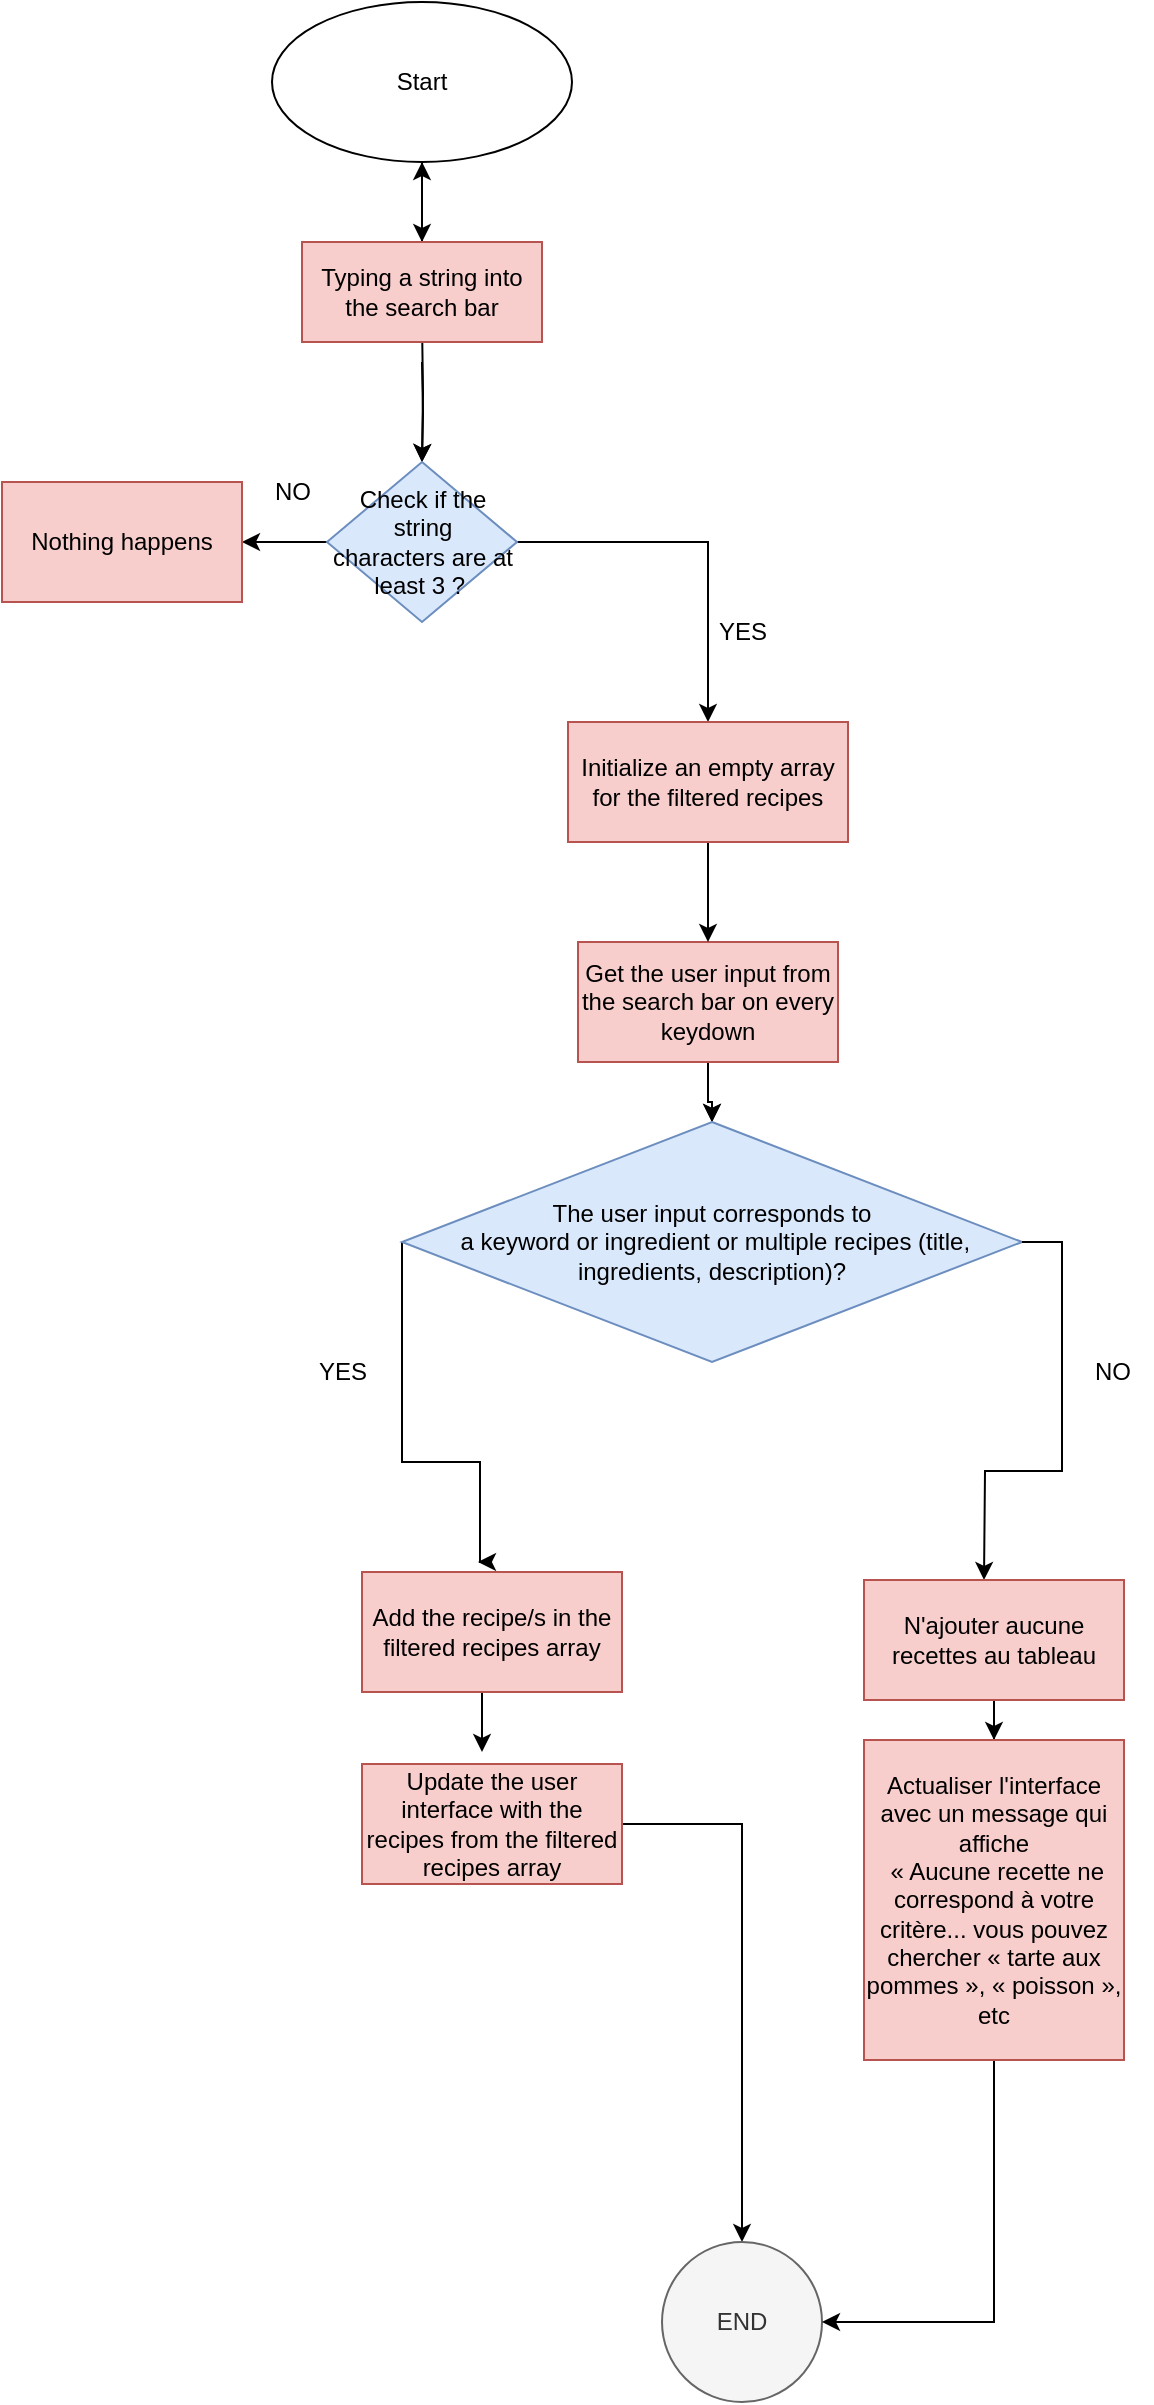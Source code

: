 <mxfile version="23.1.2" type="github">
  <diagram id="C5RBs43oDa-KdzZeNtuy" name="Page-1">
    <mxGraphModel dx="1434" dy="772" grid="1" gridSize="10" guides="1" tooltips="1" connect="1" arrows="1" fold="1" page="1" pageScale="1" pageWidth="827" pageHeight="1169" math="0" shadow="0">
      <root>
        <mxCell id="WIyWlLk6GJQsqaUBKTNV-0" />
        <mxCell id="WIyWlLk6GJQsqaUBKTNV-1" parent="WIyWlLk6GJQsqaUBKTNV-0" />
        <mxCell id="ekR93jH82zppxNUU2n5n-0" value="" style="edgeStyle=orthogonalEdgeStyle;rounded=0;orthogonalLoop=1;jettySize=auto;html=1;" edge="1" parent="WIyWlLk6GJQsqaUBKTNV-1" source="ekR93jH82zppxNUU2n5n-1">
          <mxGeometry relative="1" as="geometry">
            <mxPoint x="220" y="240" as="targetPoint" />
          </mxGeometry>
        </mxCell>
        <mxCell id="ekR93jH82zppxNUU2n5n-1" value="Start" style="ellipse;whiteSpace=wrap;html=1;" vertex="1" parent="WIyWlLk6GJQsqaUBKTNV-1">
          <mxGeometry x="145" y="120" width="150" height="80" as="geometry" />
        </mxCell>
        <mxCell id="ekR93jH82zppxNUU2n5n-2" value="" style="edgeStyle=orthogonalEdgeStyle;rounded=0;orthogonalLoop=1;jettySize=auto;html=1;" edge="1" parent="WIyWlLk6GJQsqaUBKTNV-1" source="ekR93jH82zppxNUU2n5n-4" target="ekR93jH82zppxNUU2n5n-12">
          <mxGeometry relative="1" as="geometry" />
        </mxCell>
        <mxCell id="ekR93jH82zppxNUU2n5n-3" value="" style="edgeStyle=orthogonalEdgeStyle;rounded=0;orthogonalLoop=1;jettySize=auto;html=1;" edge="1" parent="WIyWlLk6GJQsqaUBKTNV-1" source="ekR93jH82zppxNUU2n5n-4" target="ekR93jH82zppxNUU2n5n-12">
          <mxGeometry relative="1" as="geometry" />
        </mxCell>
        <mxCell id="ekR93jH82zppxNUU2n5n-4" value="Get the user input from the search bar on every keydown" style="rounded=0;whiteSpace=wrap;html=1;align=center;fillColor=#f8cecc;strokeColor=#b85450;" vertex="1" parent="WIyWlLk6GJQsqaUBKTNV-1">
          <mxGeometry x="298" y="590" width="130" height="60" as="geometry" />
        </mxCell>
        <mxCell id="ekR93jH82zppxNUU2n5n-5" value="" style="edgeStyle=orthogonalEdgeStyle;rounded=0;orthogonalLoop=1;jettySize=auto;html=1;" edge="1" parent="WIyWlLk6GJQsqaUBKTNV-1" target="ekR93jH82zppxNUU2n5n-9">
          <mxGeometry relative="1" as="geometry">
            <mxPoint x="220" y="280" as="sourcePoint" />
          </mxGeometry>
        </mxCell>
        <mxCell id="ekR93jH82zppxNUU2n5n-6" value="" style="edgeStyle=orthogonalEdgeStyle;rounded=0;orthogonalLoop=1;jettySize=auto;html=1;" edge="1" parent="WIyWlLk6GJQsqaUBKTNV-1" target="ekR93jH82zppxNUU2n5n-9">
          <mxGeometry relative="1" as="geometry">
            <mxPoint x="220" y="300" as="sourcePoint" />
          </mxGeometry>
        </mxCell>
        <mxCell id="ekR93jH82zppxNUU2n5n-8" value="" style="edgeStyle=orthogonalEdgeStyle;rounded=0;orthogonalLoop=1;jettySize=auto;html=1;" edge="1" parent="WIyWlLk6GJQsqaUBKTNV-1" source="ekR93jH82zppxNUU2n5n-9" target="ekR93jH82zppxNUU2n5n-17">
          <mxGeometry relative="1" as="geometry" />
        </mxCell>
        <mxCell id="ekR93jH82zppxNUU2n5n-27" style="edgeStyle=orthogonalEdgeStyle;rounded=0;orthogonalLoop=1;jettySize=auto;html=1;" edge="1" parent="WIyWlLk6GJQsqaUBKTNV-1" source="ekR93jH82zppxNUU2n5n-9">
          <mxGeometry relative="1" as="geometry">
            <mxPoint x="130" y="390" as="targetPoint" />
          </mxGeometry>
        </mxCell>
        <mxCell id="ekR93jH82zppxNUU2n5n-9" value="Check if the string &lt;br&gt;characters are at least 3 ?&amp;nbsp;" style="rhombus;whiteSpace=wrap;html=1;fillColor=#dae8fc;strokeColor=#6c8ebf;" vertex="1" parent="WIyWlLk6GJQsqaUBKTNV-1">
          <mxGeometry x="172.5" y="350" width="95" height="80" as="geometry" />
        </mxCell>
        <mxCell id="ekR93jH82zppxNUU2n5n-10" value="YES" style="text;html=1;align=center;verticalAlign=middle;resizable=0;points=[];autosize=1;strokeColor=none;fillColor=none;" vertex="1" parent="WIyWlLk6GJQsqaUBKTNV-1">
          <mxGeometry x="355" y="420" width="50" height="30" as="geometry" />
        </mxCell>
        <mxCell id="ekR93jH82zppxNUU2n5n-11" value="" style="edgeStyle=orthogonalEdgeStyle;rounded=0;orthogonalLoop=1;jettySize=auto;html=1;" edge="1" parent="WIyWlLk6GJQsqaUBKTNV-1" source="ekR93jH82zppxNUU2n5n-12">
          <mxGeometry relative="1" as="geometry">
            <mxPoint x="248" y="900" as="targetPoint" />
            <Array as="points">
              <mxPoint x="210" y="850" />
              <mxPoint x="249" y="850" />
            </Array>
          </mxGeometry>
        </mxCell>
        <mxCell id="ekR93jH82zppxNUU2n5n-12" value="&lt;div&gt;&lt;span style=&quot;background-color: initial;&quot;&gt;The user input corresponds to&lt;/span&gt;&lt;/div&gt;&lt;div&gt;&lt;span style=&quot;background-color: initial;&quot;&gt;&amp;nbsp;a keyword or ingredient or multiple recipes (title, ingredients, description)?&lt;/span&gt;&lt;br&gt;&lt;/div&gt;" style="rhombus;whiteSpace=wrap;html=1;fillColor=#dae8fc;strokeColor=#6c8ebf;" vertex="1" parent="WIyWlLk6GJQsqaUBKTNV-1">
          <mxGeometry x="210" y="680" width="310" height="120" as="geometry" />
        </mxCell>
        <mxCell id="ekR93jH82zppxNUU2n5n-13" value="" style="edgeStyle=orthogonalEdgeStyle;rounded=0;orthogonalLoop=1;jettySize=auto;html=1;" edge="1" parent="WIyWlLk6GJQsqaUBKTNV-1">
          <mxGeometry relative="1" as="geometry">
            <mxPoint x="250" y="965" as="sourcePoint" />
            <mxPoint x="250" y="995" as="targetPoint" />
          </mxGeometry>
        </mxCell>
        <mxCell id="ekR93jH82zppxNUU2n5n-14" value="Add the recipe/s in the filtered recipes array" style="rounded=0;whiteSpace=wrap;html=1;align=center;fillColor=#f8cecc;strokeColor=#b85450;" vertex="1" parent="WIyWlLk6GJQsqaUBKTNV-1">
          <mxGeometry x="190" y="905" width="130" height="60" as="geometry" />
        </mxCell>
        <mxCell id="ekR93jH82zppxNUU2n5n-15" value="YES" style="text;html=1;align=center;verticalAlign=middle;resizable=0;points=[];autosize=1;strokeColor=none;fillColor=none;" vertex="1" parent="WIyWlLk6GJQsqaUBKTNV-1">
          <mxGeometry x="155" y="790" width="50" height="30" as="geometry" />
        </mxCell>
        <mxCell id="ekR93jH82zppxNUU2n5n-16" value="" style="edgeStyle=orthogonalEdgeStyle;rounded=0;orthogonalLoop=1;jettySize=auto;html=1;entryX=0.5;entryY=0;entryDx=0;entryDy=0;" edge="1" parent="WIyWlLk6GJQsqaUBKTNV-1" source="ekR93jH82zppxNUU2n5n-17" target="ekR93jH82zppxNUU2n5n-4">
          <mxGeometry relative="1" as="geometry">
            <Array as="points">
              <mxPoint x="363" y="560" />
              <mxPoint x="363" y="560" />
            </Array>
          </mxGeometry>
        </mxCell>
        <mxCell id="ekR93jH82zppxNUU2n5n-17" value="Initialize an empty array for the filtered recipes" style="rounded=0;whiteSpace=wrap;html=1;align=center;fillColor=#f8cecc;strokeColor=#b85450;" vertex="1" parent="WIyWlLk6GJQsqaUBKTNV-1">
          <mxGeometry x="293" y="480" width="140" height="60" as="geometry" />
        </mxCell>
        <mxCell id="ekR93jH82zppxNUU2n5n-35" style="edgeStyle=orthogonalEdgeStyle;rounded=0;orthogonalLoop=1;jettySize=auto;html=1;" edge="1" parent="WIyWlLk6GJQsqaUBKTNV-1" source="ekR93jH82zppxNUU2n5n-18" target="ekR93jH82zppxNUU2n5n-20">
          <mxGeometry relative="1" as="geometry" />
        </mxCell>
        <mxCell id="ekR93jH82zppxNUU2n5n-18" value="Update the user interface with the recipes from the filtered&lt;br&gt;recipes array" style="rounded=0;whiteSpace=wrap;html=1;align=center;fillColor=#f8cecc;strokeColor=#b85450;" vertex="1" parent="WIyWlLk6GJQsqaUBKTNV-1">
          <mxGeometry x="190" y="1001" width="130" height="60" as="geometry" />
        </mxCell>
        <mxCell id="ekR93jH82zppxNUU2n5n-20" value="END" style="ellipse;whiteSpace=wrap;html=1;rounded=0;fillColor=#f5f5f5;fontColor=#333333;strokeColor=#666666;" vertex="1" parent="WIyWlLk6GJQsqaUBKTNV-1">
          <mxGeometry x="340.005" y="1240" width="80" height="80" as="geometry" />
        </mxCell>
        <mxCell id="ekR93jH82zppxNUU2n5n-21" value="" style="edgeStyle=orthogonalEdgeStyle;rounded=0;orthogonalLoop=1;jettySize=auto;html=1;exitX=1;exitY=0.5;exitDx=0;exitDy=0;" edge="1" parent="WIyWlLk6GJQsqaUBKTNV-1" source="ekR93jH82zppxNUU2n5n-12">
          <mxGeometry relative="1" as="geometry">
            <mxPoint x="371" y="880" as="sourcePoint" />
            <mxPoint x="501" y="909" as="targetPoint" />
          </mxGeometry>
        </mxCell>
        <mxCell id="ekR93jH82zppxNUU2n5n-22" value="" style="edgeStyle=orthogonalEdgeStyle;rounded=0;orthogonalLoop=1;jettySize=auto;html=1;" edge="1" parent="WIyWlLk6GJQsqaUBKTNV-1" source="ekR93jH82zppxNUU2n5n-23" target="ekR93jH82zppxNUU2n5n-25">
          <mxGeometry relative="1" as="geometry" />
        </mxCell>
        <mxCell id="ekR93jH82zppxNUU2n5n-23" value="N&#39;ajouter aucune recettes au tableau" style="rounded=0;whiteSpace=wrap;html=1;align=center;fillColor=#f8cecc;strokeColor=#b85450;" vertex="1" parent="WIyWlLk6GJQsqaUBKTNV-1">
          <mxGeometry x="441" y="909" width="130" height="60" as="geometry" />
        </mxCell>
        <mxCell id="ekR93jH82zppxNUU2n5n-34" style="edgeStyle=orthogonalEdgeStyle;rounded=0;orthogonalLoop=1;jettySize=auto;html=1;exitX=0.5;exitY=1;exitDx=0;exitDy=0;entryX=1;entryY=0.5;entryDx=0;entryDy=0;" edge="1" parent="WIyWlLk6GJQsqaUBKTNV-1" source="ekR93jH82zppxNUU2n5n-25" target="ekR93jH82zppxNUU2n5n-20">
          <mxGeometry relative="1" as="geometry" />
        </mxCell>
        <mxCell id="ekR93jH82zppxNUU2n5n-25" value="&lt;div&gt;Actualiser l&#39;interface avec un message qui affiche&lt;/div&gt;&lt;div&gt;&amp;nbsp;« Aucune recette ne correspond à votre critère... vous pouvez&lt;/div&gt;&lt;span dir=&quot;ltr&quot; role=&quot;presentation&quot; style=&quot;left: 11.59%; top: 22.34%; font-size: calc(var(--scale-factor)*11.00px); font-family: sans-serif; transform: scaleX(1.0);&quot;&gt;chercher « tarte aux pommes », « poisson », etc&lt;/span&gt;" style="rounded=0;whiteSpace=wrap;html=1;align=center;fillColor=#f8cecc;strokeColor=#b85450;" vertex="1" parent="WIyWlLk6GJQsqaUBKTNV-1">
          <mxGeometry x="441" y="989" width="130" height="160" as="geometry" />
        </mxCell>
        <mxCell id="ekR93jH82zppxNUU2n5n-26" value="&lt;div&gt;NO&lt;/div&gt;" style="text;html=1;align=center;verticalAlign=middle;resizable=0;points=[];autosize=1;strokeColor=none;fillColor=none;" vertex="1" parent="WIyWlLk6GJQsqaUBKTNV-1">
          <mxGeometry x="545" y="790" width="40" height="30" as="geometry" />
        </mxCell>
        <mxCell id="ekR93jH82zppxNUU2n5n-28" value="Nothing happens" style="rounded=0;whiteSpace=wrap;html=1;fillColor=#f8cecc;strokeColor=#b85450;" vertex="1" parent="WIyWlLk6GJQsqaUBKTNV-1">
          <mxGeometry x="10" y="360" width="120" height="60" as="geometry" />
        </mxCell>
        <mxCell id="ekR93jH82zppxNUU2n5n-30" value="" style="edgeStyle=orthogonalEdgeStyle;rounded=0;orthogonalLoop=1;jettySize=auto;html=1;" edge="1" parent="WIyWlLk6GJQsqaUBKTNV-1" source="ekR93jH82zppxNUU2n5n-29" target="ekR93jH82zppxNUU2n5n-1">
          <mxGeometry relative="1" as="geometry" />
        </mxCell>
        <mxCell id="ekR93jH82zppxNUU2n5n-29" value="Typing a string into the search bar" style="rounded=0;whiteSpace=wrap;html=1;fillColor=#f8cecc;strokeColor=#b85450;" vertex="1" parent="WIyWlLk6GJQsqaUBKTNV-1">
          <mxGeometry x="160" y="240" width="120" height="50" as="geometry" />
        </mxCell>
        <mxCell id="ekR93jH82zppxNUU2n5n-36" value="NO" style="text;html=1;align=center;verticalAlign=middle;resizable=0;points=[];autosize=1;strokeColor=none;fillColor=none;" vertex="1" parent="WIyWlLk6GJQsqaUBKTNV-1">
          <mxGeometry x="135" y="350" width="40" height="30" as="geometry" />
        </mxCell>
      </root>
    </mxGraphModel>
  </diagram>
</mxfile>
